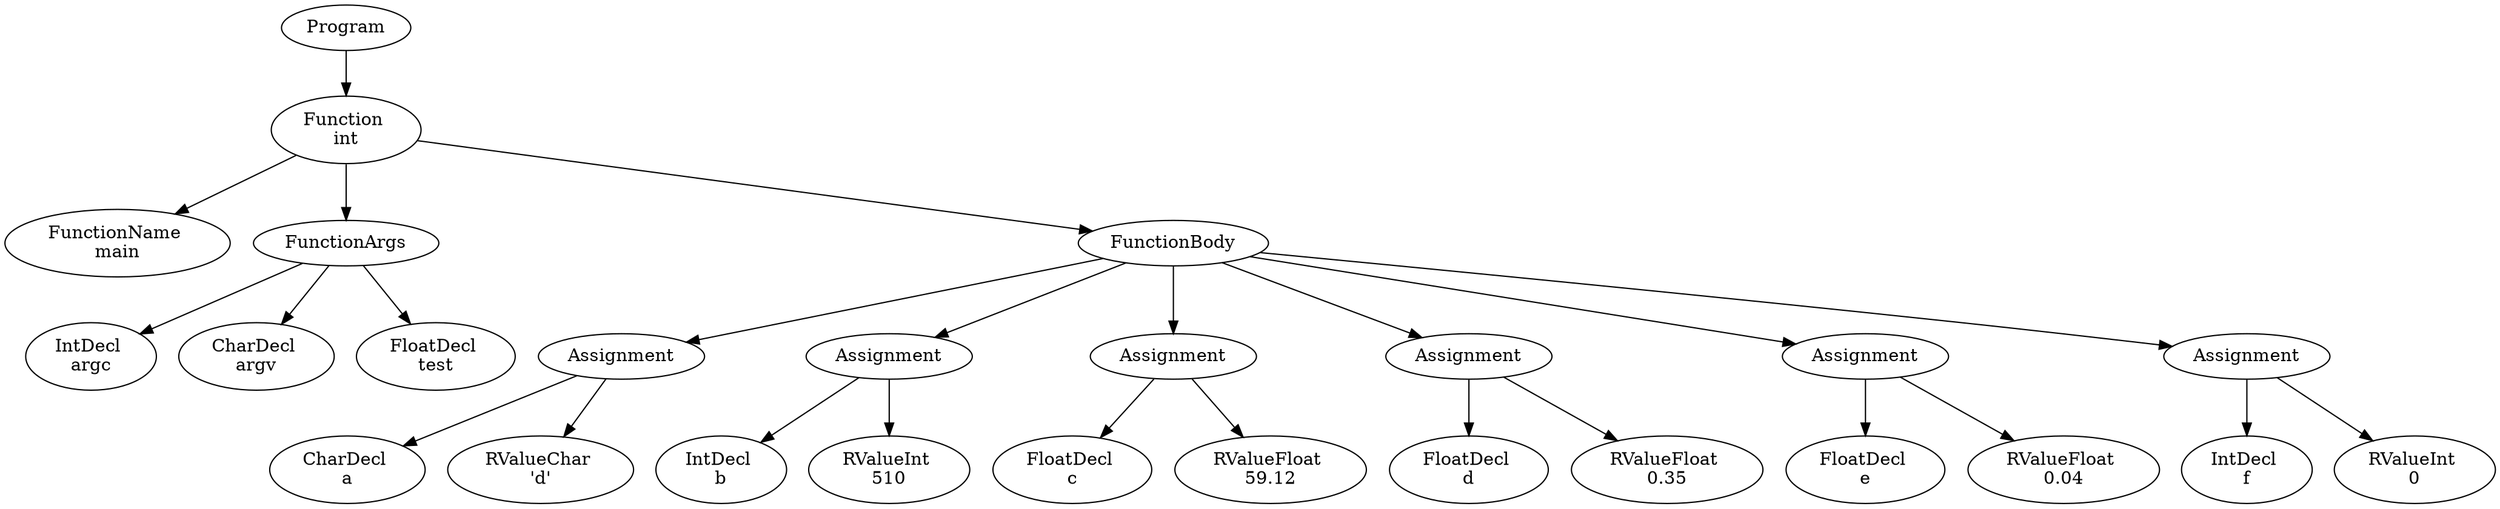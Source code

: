 digraph AST {
1 [label="Program"];
2 [label="Function \nint"];
3 [label="FunctionName \nmain"];
4 [label="FunctionArgs"];
5 [label="IntDecl \nargc"];
6 [label="CharDecl \nargv"];
7 [label="FloatDecl \ntest"];
4 -> 5;
4 -> 6;
4 -> 7;
8 [label="FunctionBody"];
9 [label="Assignment"];
10 [label="CharDecl \na"];
11 [label="RValueChar \n'd'"];
9 -> 10;
9 -> 11;
12 [label="Assignment"];
13 [label="IntDecl \nb"];
14 [label="RValueInt \n510"];
12 -> 13;
12 -> 14;
15 [label="Assignment"];
16 [label="FloatDecl \nc"];
17 [label="RValueFloat \n59.12"];
15 -> 16;
15 -> 17;
18 [label="Assignment"];
19 [label="FloatDecl \nd"];
20 [label="RValueFloat \n0.35"];
18 -> 19;
18 -> 20;
21 [label="Assignment"];
22 [label="FloatDecl \ne"];
23 [label="RValueFloat \n0.04"];
21 -> 22;
21 -> 23;
24 [label="Assignment"];
25 [label="IntDecl \nf"];
26 [label="RValueInt \n0"];
24 -> 25;
24 -> 26;
8 -> 9;
8 -> 12;
8 -> 15;
8 -> 18;
8 -> 21;
8 -> 24;
2 -> 3;
2 -> 4;
2 -> 8;
1 -> 2;
}